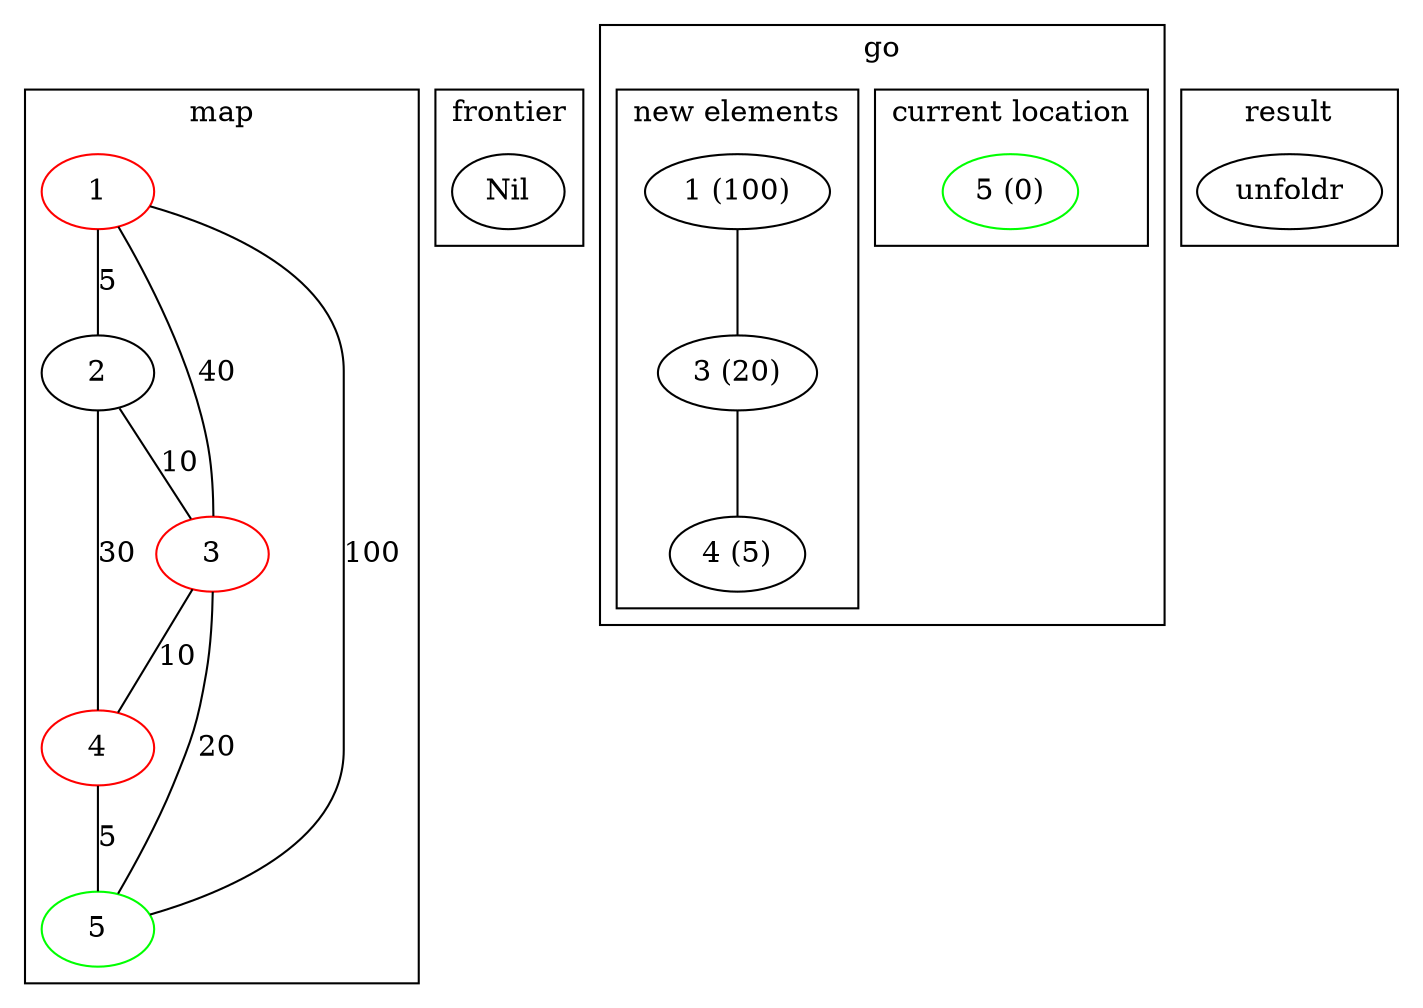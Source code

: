 graph {
    subgraph clusterM {
        label="map";
        d1[label=1,color=red]
        d2[label=2,]
        d3[label=3,color=red]
        d4[label=4,color=red]
        d5[label=5,color=green]
        edge[weight=95,label=5];
        d1 -- d2;
        edge[weight=60,label=40];
        d1 -- d3;
        edge[weight=1,label=100];
        d1 -- d5;
        edge[weight=90,label=10];
        d2 -- d3;
        edge[weight=70,label=30];
        d2 -- d4;
        edge[weight=90,label=10];
        d3 -- d4;
        edge[weight=80,label=20];
        d3 -- d5;
        edge[weight=95,label=5];
        d4 -- d5;
    }
    subgraph cluster0 {
        label="frontier";
        n[label="Nil"];
    }
    subgraph cluster1 {
        label="go";
        subgraph cluster01 {
            label="visited";

        }
        subgraph cluster02 {
            label="current location"
            f1[label="5 (0)",color=green];
        }
        subgraph cluster03 {
            label="new elements"
            g3[label="3 (20)"];
            g4[label="4 (5)"];
            g1[label="1 (100)"];
            g1 -- g3 -- g4;
        }
    }
    subgraph cluster2 {
        label="result";
        r1[label="unfoldr"];
    }
}
